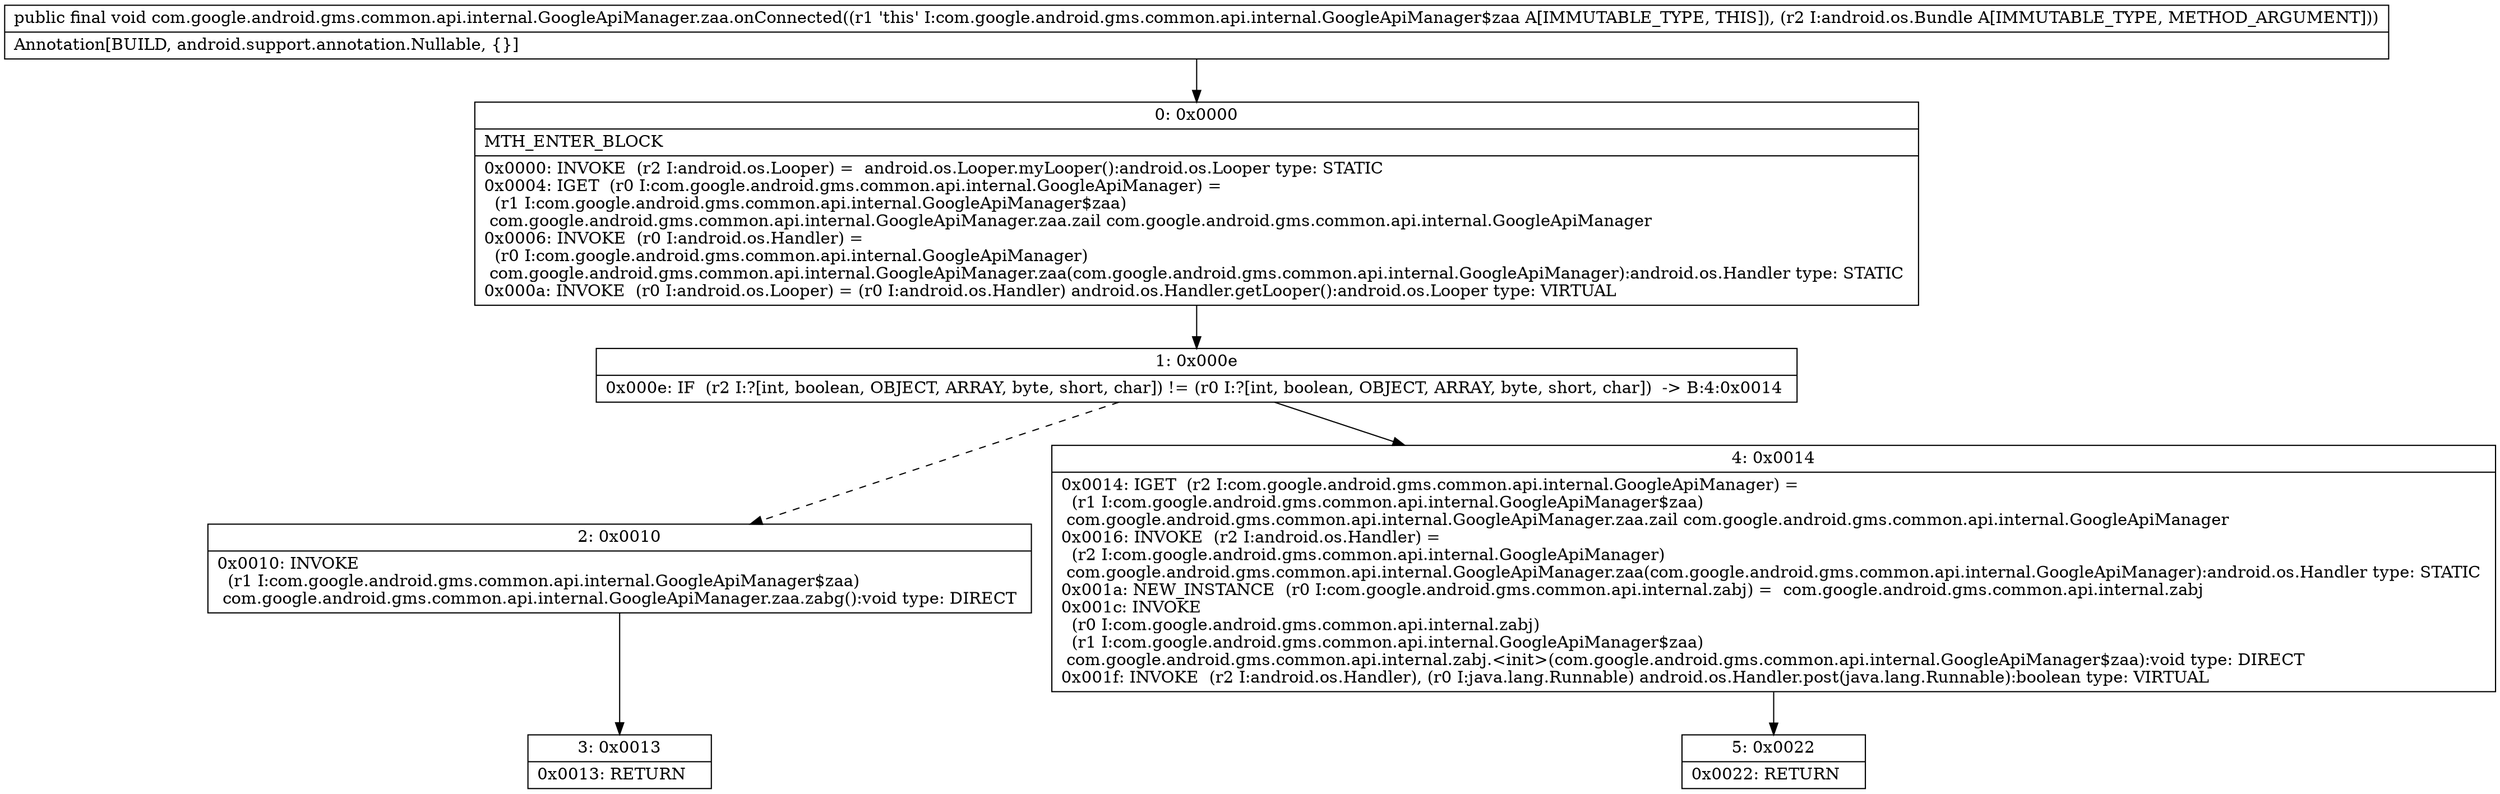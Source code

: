 digraph "CFG forcom.google.android.gms.common.api.internal.GoogleApiManager.zaa.onConnected(Landroid\/os\/Bundle;)V" {
Node_0 [shape=record,label="{0\:\ 0x0000|MTH_ENTER_BLOCK\l|0x0000: INVOKE  (r2 I:android.os.Looper) =  android.os.Looper.myLooper():android.os.Looper type: STATIC \l0x0004: IGET  (r0 I:com.google.android.gms.common.api.internal.GoogleApiManager) = \l  (r1 I:com.google.android.gms.common.api.internal.GoogleApiManager$zaa)\l com.google.android.gms.common.api.internal.GoogleApiManager.zaa.zail com.google.android.gms.common.api.internal.GoogleApiManager \l0x0006: INVOKE  (r0 I:android.os.Handler) = \l  (r0 I:com.google.android.gms.common.api.internal.GoogleApiManager)\l com.google.android.gms.common.api.internal.GoogleApiManager.zaa(com.google.android.gms.common.api.internal.GoogleApiManager):android.os.Handler type: STATIC \l0x000a: INVOKE  (r0 I:android.os.Looper) = (r0 I:android.os.Handler) android.os.Handler.getLooper():android.os.Looper type: VIRTUAL \l}"];
Node_1 [shape=record,label="{1\:\ 0x000e|0x000e: IF  (r2 I:?[int, boolean, OBJECT, ARRAY, byte, short, char]) != (r0 I:?[int, boolean, OBJECT, ARRAY, byte, short, char])  \-\> B:4:0x0014 \l}"];
Node_2 [shape=record,label="{2\:\ 0x0010|0x0010: INVOKE  \l  (r1 I:com.google.android.gms.common.api.internal.GoogleApiManager$zaa)\l com.google.android.gms.common.api.internal.GoogleApiManager.zaa.zabg():void type: DIRECT \l}"];
Node_3 [shape=record,label="{3\:\ 0x0013|0x0013: RETURN   \l}"];
Node_4 [shape=record,label="{4\:\ 0x0014|0x0014: IGET  (r2 I:com.google.android.gms.common.api.internal.GoogleApiManager) = \l  (r1 I:com.google.android.gms.common.api.internal.GoogleApiManager$zaa)\l com.google.android.gms.common.api.internal.GoogleApiManager.zaa.zail com.google.android.gms.common.api.internal.GoogleApiManager \l0x0016: INVOKE  (r2 I:android.os.Handler) = \l  (r2 I:com.google.android.gms.common.api.internal.GoogleApiManager)\l com.google.android.gms.common.api.internal.GoogleApiManager.zaa(com.google.android.gms.common.api.internal.GoogleApiManager):android.os.Handler type: STATIC \l0x001a: NEW_INSTANCE  (r0 I:com.google.android.gms.common.api.internal.zabj) =  com.google.android.gms.common.api.internal.zabj \l0x001c: INVOKE  \l  (r0 I:com.google.android.gms.common.api.internal.zabj)\l  (r1 I:com.google.android.gms.common.api.internal.GoogleApiManager$zaa)\l com.google.android.gms.common.api.internal.zabj.\<init\>(com.google.android.gms.common.api.internal.GoogleApiManager$zaa):void type: DIRECT \l0x001f: INVOKE  (r2 I:android.os.Handler), (r0 I:java.lang.Runnable) android.os.Handler.post(java.lang.Runnable):boolean type: VIRTUAL \l}"];
Node_5 [shape=record,label="{5\:\ 0x0022|0x0022: RETURN   \l}"];
MethodNode[shape=record,label="{public final void com.google.android.gms.common.api.internal.GoogleApiManager.zaa.onConnected((r1 'this' I:com.google.android.gms.common.api.internal.GoogleApiManager$zaa A[IMMUTABLE_TYPE, THIS]), (r2 I:android.os.Bundle A[IMMUTABLE_TYPE, METHOD_ARGUMENT]))  | Annotation[BUILD, android.support.annotation.Nullable, \{\}]\l}"];
MethodNode -> Node_0;
Node_0 -> Node_1;
Node_1 -> Node_2[style=dashed];
Node_1 -> Node_4;
Node_2 -> Node_3;
Node_4 -> Node_5;
}

